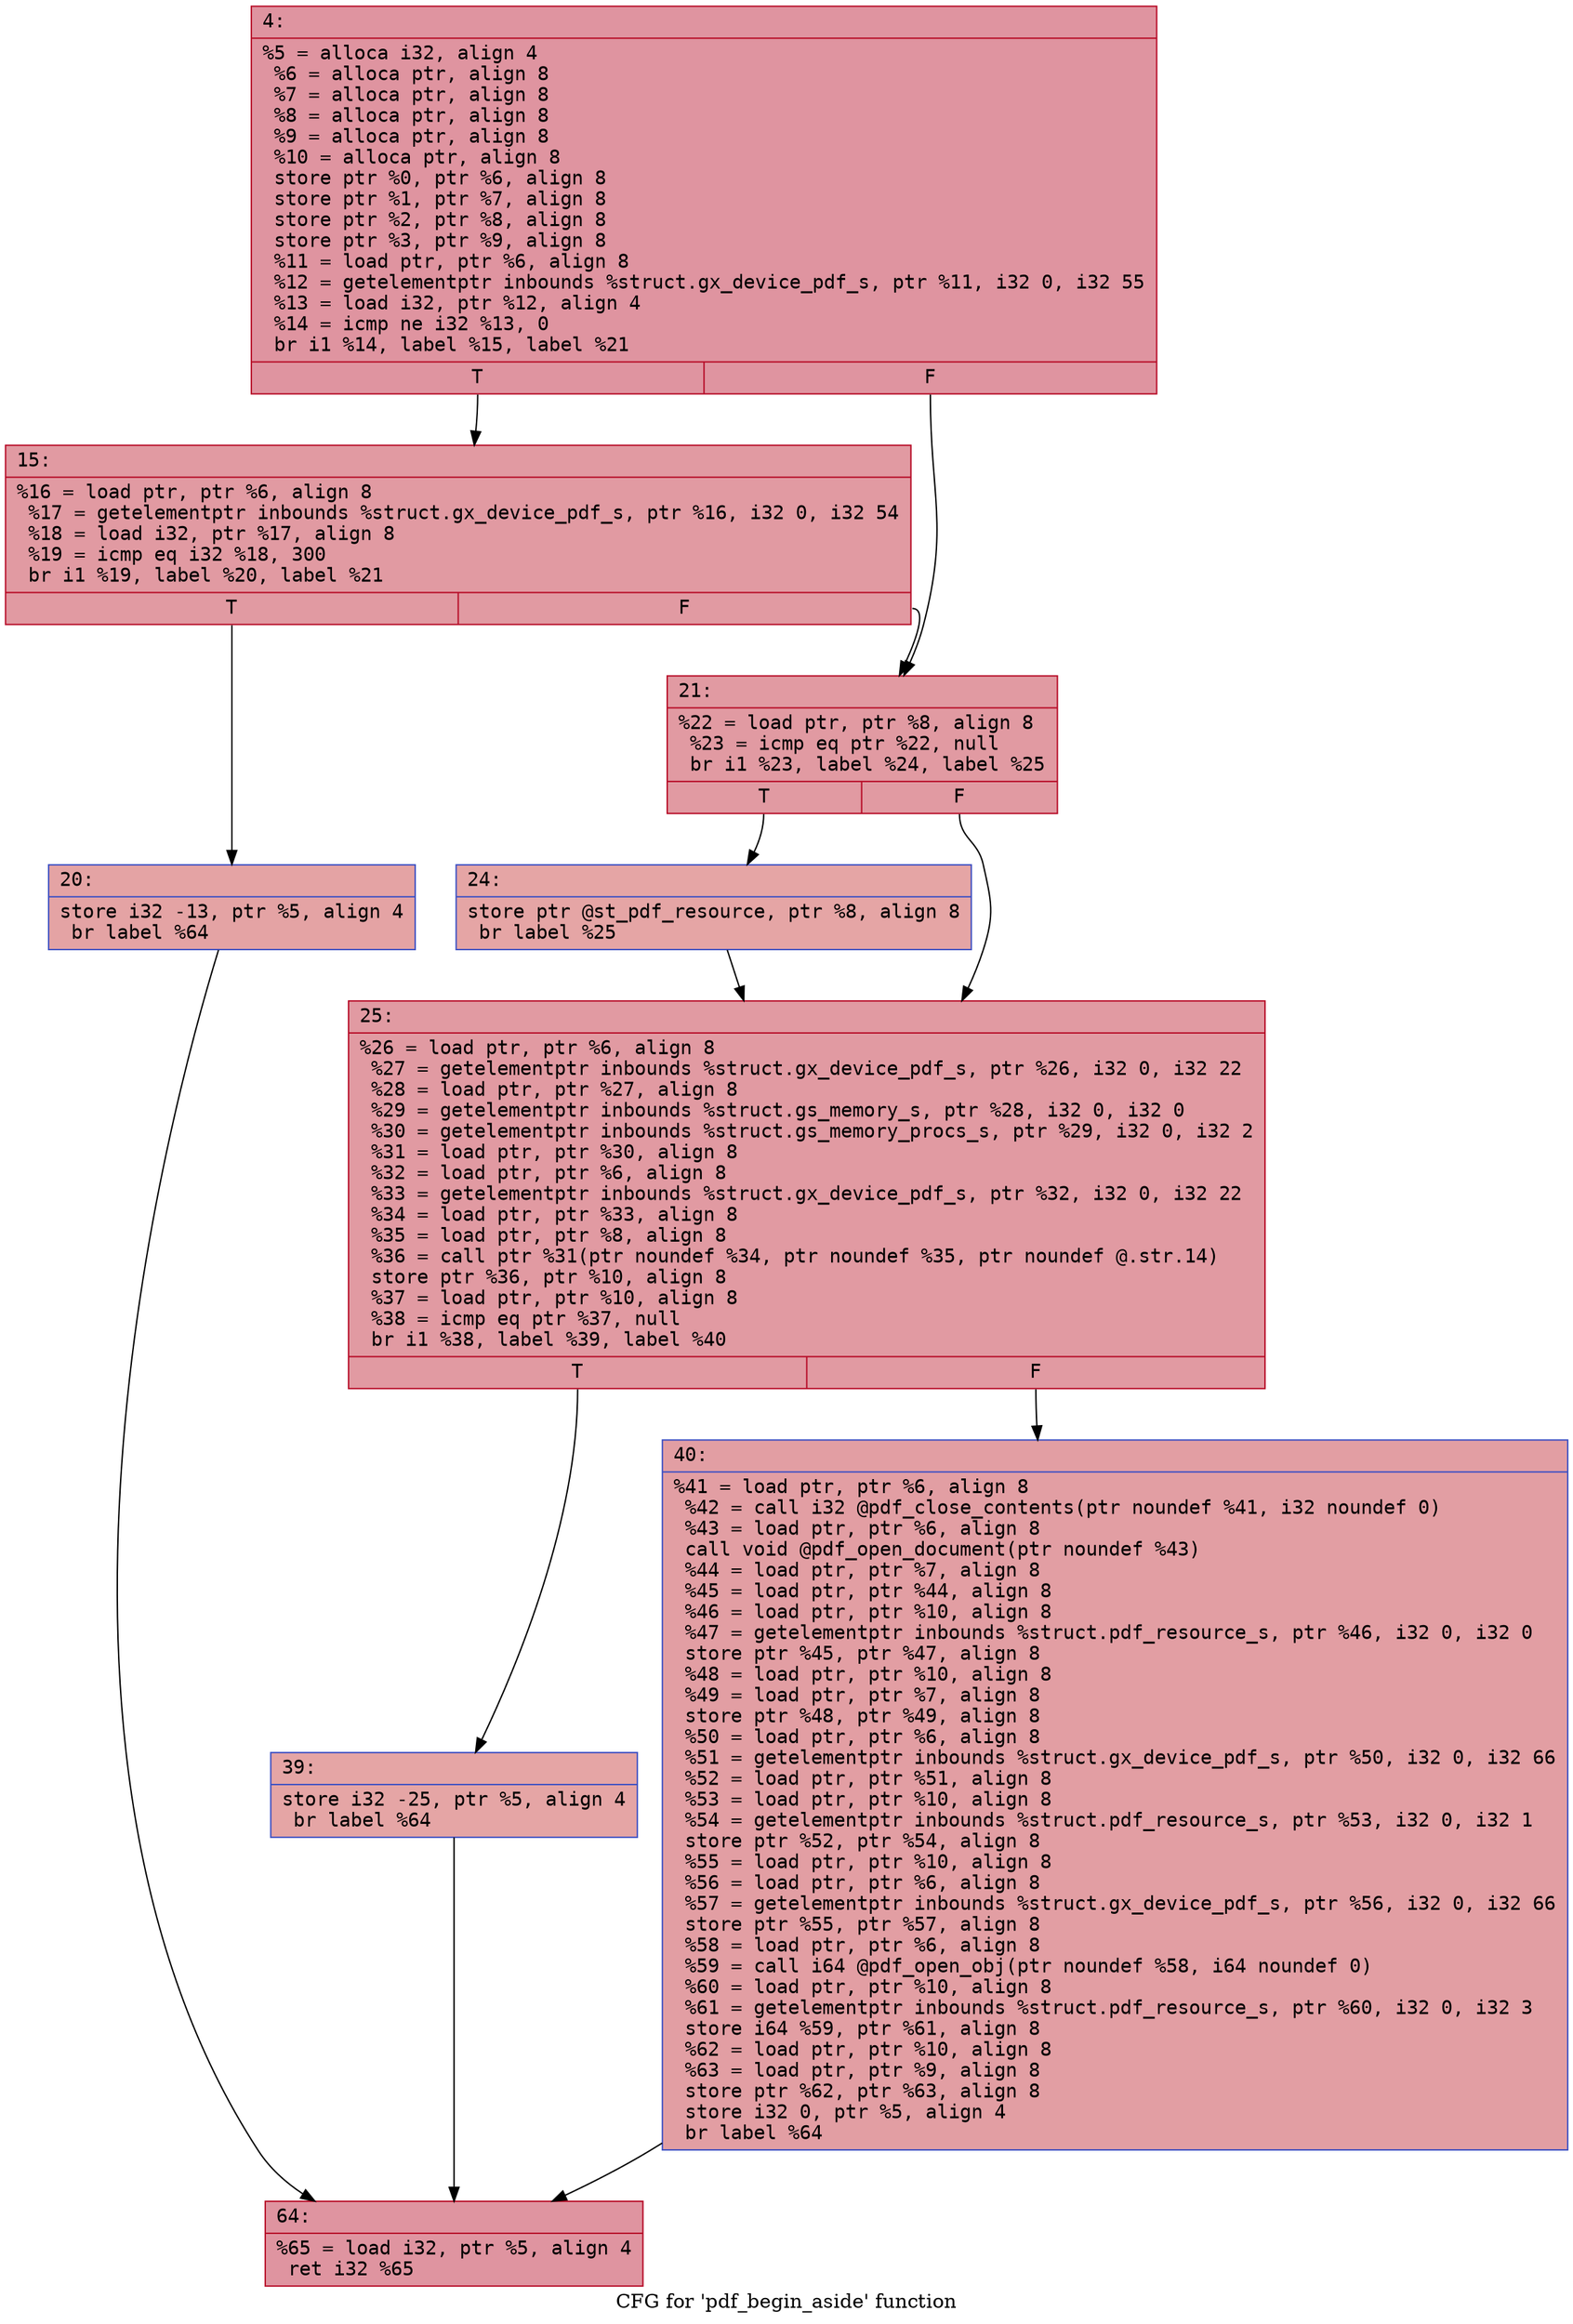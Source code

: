 digraph "CFG for 'pdf_begin_aside' function" {
	label="CFG for 'pdf_begin_aside' function";

	Node0x6000020b1c70 [shape=record,color="#b70d28ff", style=filled, fillcolor="#b70d2870" fontname="Courier",label="{4:\l|  %5 = alloca i32, align 4\l  %6 = alloca ptr, align 8\l  %7 = alloca ptr, align 8\l  %8 = alloca ptr, align 8\l  %9 = alloca ptr, align 8\l  %10 = alloca ptr, align 8\l  store ptr %0, ptr %6, align 8\l  store ptr %1, ptr %7, align 8\l  store ptr %2, ptr %8, align 8\l  store ptr %3, ptr %9, align 8\l  %11 = load ptr, ptr %6, align 8\l  %12 = getelementptr inbounds %struct.gx_device_pdf_s, ptr %11, i32 0, i32 55\l  %13 = load i32, ptr %12, align 4\l  %14 = icmp ne i32 %13, 0\l  br i1 %14, label %15, label %21\l|{<s0>T|<s1>F}}"];
	Node0x6000020b1c70:s0 -> Node0x6000020b1cc0[tooltip="4 -> 15\nProbability 62.50%" ];
	Node0x6000020b1c70:s1 -> Node0x6000020b1d60[tooltip="4 -> 21\nProbability 37.50%" ];
	Node0x6000020b1cc0 [shape=record,color="#b70d28ff", style=filled, fillcolor="#bb1b2c70" fontname="Courier",label="{15:\l|  %16 = load ptr, ptr %6, align 8\l  %17 = getelementptr inbounds %struct.gx_device_pdf_s, ptr %16, i32 0, i32 54\l  %18 = load i32, ptr %17, align 8\l  %19 = icmp eq i32 %18, 300\l  br i1 %19, label %20, label %21\l|{<s0>T|<s1>F}}"];
	Node0x6000020b1cc0:s0 -> Node0x6000020b1d10[tooltip="15 -> 20\nProbability 50.00%" ];
	Node0x6000020b1cc0:s1 -> Node0x6000020b1d60[tooltip="15 -> 21\nProbability 50.00%" ];
	Node0x6000020b1d10 [shape=record,color="#3d50c3ff", style=filled, fillcolor="#c32e3170" fontname="Courier",label="{20:\l|  store i32 -13, ptr %5, align 4\l  br label %64\l}"];
	Node0x6000020b1d10 -> Node0x6000020b1ef0[tooltip="20 -> 64\nProbability 100.00%" ];
	Node0x6000020b1d60 [shape=record,color="#b70d28ff", style=filled, fillcolor="#bb1b2c70" fontname="Courier",label="{21:\l|  %22 = load ptr, ptr %8, align 8\l  %23 = icmp eq ptr %22, null\l  br i1 %23, label %24, label %25\l|{<s0>T|<s1>F}}"];
	Node0x6000020b1d60:s0 -> Node0x6000020b1db0[tooltip="21 -> 24\nProbability 37.50%" ];
	Node0x6000020b1d60:s1 -> Node0x6000020b1e00[tooltip="21 -> 25\nProbability 62.50%" ];
	Node0x6000020b1db0 [shape=record,color="#3d50c3ff", style=filled, fillcolor="#c5333470" fontname="Courier",label="{24:\l|  store ptr @st_pdf_resource, ptr %8, align 8\l  br label %25\l}"];
	Node0x6000020b1db0 -> Node0x6000020b1e00[tooltip="24 -> 25\nProbability 100.00%" ];
	Node0x6000020b1e00 [shape=record,color="#b70d28ff", style=filled, fillcolor="#bb1b2c70" fontname="Courier",label="{25:\l|  %26 = load ptr, ptr %6, align 8\l  %27 = getelementptr inbounds %struct.gx_device_pdf_s, ptr %26, i32 0, i32 22\l  %28 = load ptr, ptr %27, align 8\l  %29 = getelementptr inbounds %struct.gs_memory_s, ptr %28, i32 0, i32 0\l  %30 = getelementptr inbounds %struct.gs_memory_procs_s, ptr %29, i32 0, i32 2\l  %31 = load ptr, ptr %30, align 8\l  %32 = load ptr, ptr %6, align 8\l  %33 = getelementptr inbounds %struct.gx_device_pdf_s, ptr %32, i32 0, i32 22\l  %34 = load ptr, ptr %33, align 8\l  %35 = load ptr, ptr %8, align 8\l  %36 = call ptr %31(ptr noundef %34, ptr noundef %35, ptr noundef @.str.14)\l  store ptr %36, ptr %10, align 8\l  %37 = load ptr, ptr %10, align 8\l  %38 = icmp eq ptr %37, null\l  br i1 %38, label %39, label %40\l|{<s0>T|<s1>F}}"];
	Node0x6000020b1e00:s0 -> Node0x6000020b1e50[tooltip="25 -> 39\nProbability 37.50%" ];
	Node0x6000020b1e00:s1 -> Node0x6000020b1ea0[tooltip="25 -> 40\nProbability 62.50%" ];
	Node0x6000020b1e50 [shape=record,color="#3d50c3ff", style=filled, fillcolor="#c5333470" fontname="Courier",label="{39:\l|  store i32 -25, ptr %5, align 4\l  br label %64\l}"];
	Node0x6000020b1e50 -> Node0x6000020b1ef0[tooltip="39 -> 64\nProbability 100.00%" ];
	Node0x6000020b1ea0 [shape=record,color="#3d50c3ff", style=filled, fillcolor="#be242e70" fontname="Courier",label="{40:\l|  %41 = load ptr, ptr %6, align 8\l  %42 = call i32 @pdf_close_contents(ptr noundef %41, i32 noundef 0)\l  %43 = load ptr, ptr %6, align 8\l  call void @pdf_open_document(ptr noundef %43)\l  %44 = load ptr, ptr %7, align 8\l  %45 = load ptr, ptr %44, align 8\l  %46 = load ptr, ptr %10, align 8\l  %47 = getelementptr inbounds %struct.pdf_resource_s, ptr %46, i32 0, i32 0\l  store ptr %45, ptr %47, align 8\l  %48 = load ptr, ptr %10, align 8\l  %49 = load ptr, ptr %7, align 8\l  store ptr %48, ptr %49, align 8\l  %50 = load ptr, ptr %6, align 8\l  %51 = getelementptr inbounds %struct.gx_device_pdf_s, ptr %50, i32 0, i32 66\l  %52 = load ptr, ptr %51, align 8\l  %53 = load ptr, ptr %10, align 8\l  %54 = getelementptr inbounds %struct.pdf_resource_s, ptr %53, i32 0, i32 1\l  store ptr %52, ptr %54, align 8\l  %55 = load ptr, ptr %10, align 8\l  %56 = load ptr, ptr %6, align 8\l  %57 = getelementptr inbounds %struct.gx_device_pdf_s, ptr %56, i32 0, i32 66\l  store ptr %55, ptr %57, align 8\l  %58 = load ptr, ptr %6, align 8\l  %59 = call i64 @pdf_open_obj(ptr noundef %58, i64 noundef 0)\l  %60 = load ptr, ptr %10, align 8\l  %61 = getelementptr inbounds %struct.pdf_resource_s, ptr %60, i32 0, i32 3\l  store i64 %59, ptr %61, align 8\l  %62 = load ptr, ptr %10, align 8\l  %63 = load ptr, ptr %9, align 8\l  store ptr %62, ptr %63, align 8\l  store i32 0, ptr %5, align 4\l  br label %64\l}"];
	Node0x6000020b1ea0 -> Node0x6000020b1ef0[tooltip="40 -> 64\nProbability 100.00%" ];
	Node0x6000020b1ef0 [shape=record,color="#b70d28ff", style=filled, fillcolor="#b70d2870" fontname="Courier",label="{64:\l|  %65 = load i32, ptr %5, align 4\l  ret i32 %65\l}"];
}
